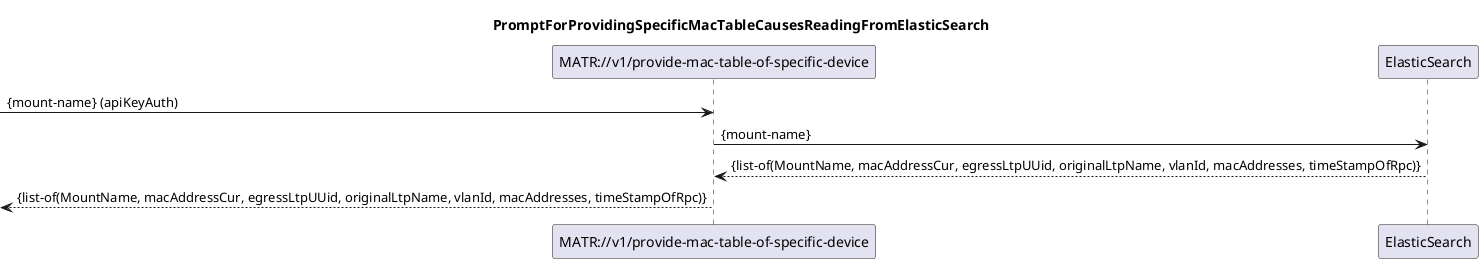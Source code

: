 @startuml 04x_ProvideMacTableOfSpecificDevice
skinparam responseMessageBelowArrow true

title PromptForProvidingSpecificMacTableCausesReadingFromElasticSearch

participant "MATR://v1/provide-mac-table-of-specific-device"
participant "ElasticSearch"

[-> "MATR://v1/provide-mac-table-of-specific-device": {mount-name} (apiKeyAuth)

"MATR://v1/provide-mac-table-of-specific-device" -> "ElasticSearch": {mount-name}
"ElasticSearch" --> "MATR://v1/provide-mac-table-of-specific-device": {list-of(MountName, macAddressCur, egressLtpUUid, originalLtpName, vlanId, macAddresses, timeStampOfRpc)}

[<--"MATR://v1/provide-mac-table-of-specific-device": {list-of(MountName, macAddressCur, egressLtpUUid, originalLtpName, vlanId, macAddresses, timeStampOfRpc)}

@enduml